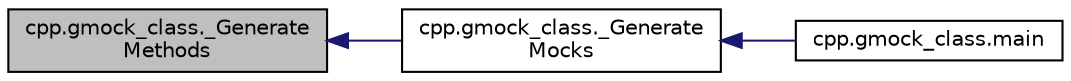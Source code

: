 digraph "cpp.gmock_class._GenerateMethods"
{
  edge [fontname="Helvetica",fontsize="10",labelfontname="Helvetica",labelfontsize="10"];
  node [fontname="Helvetica",fontsize="10",shape=record];
  rankdir="LR";
  Node1 [label="cpp.gmock_class._Generate\lMethods",height=0.2,width=0.4,color="black", fillcolor="grey75", style="filled", fontcolor="black"];
  Node1 -> Node2 [dir="back",color="midnightblue",fontsize="10",style="solid",fontname="Helvetica"];
  Node2 [label="cpp.gmock_class._Generate\lMocks",height=0.2,width=0.4,color="black", fillcolor="white", style="filled",URL="$d9/d4e/namespacecpp_1_1gmock__class.html#a3f8d5ceabb0bd6143422efeccc900ca9"];
  Node2 -> Node3 [dir="back",color="midnightblue",fontsize="10",style="solid",fontname="Helvetica"];
  Node3 [label="cpp.gmock_class.main",height=0.2,width=0.4,color="black", fillcolor="white", style="filled",URL="$d9/d4e/namespacecpp_1_1gmock__class.html#a8f99cfdd2b4f0a547d6585b1de78bac0"];
}
